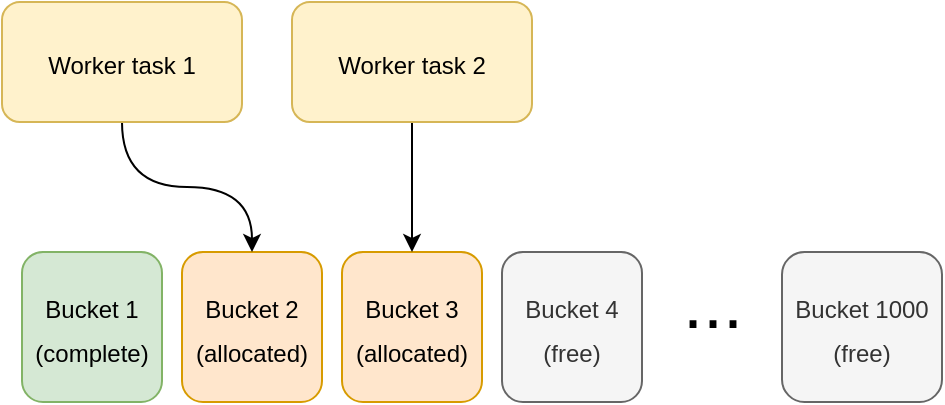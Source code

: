 <mxfile version="13.9.9" type="device"><diagram id="RHUMqW8Z5VqAvyZGF2Yg" name="Page-1"><mxGraphModel dx="1086" dy="966" grid="1" gridSize="10" guides="1" tooltips="1" connect="1" arrows="1" fold="1" page="1" pageScale="1" pageWidth="827" pageHeight="1169" math="0" shadow="0"><root><mxCell id="0"/><mxCell id="1" parent="0"/><mxCell id="HAJ3JCG6n_S_oyb-DWv0-1" value="&lt;font style=&quot;font-size: 12px&quot;&gt;Bucket 1&lt;br&gt;(complete)&lt;/font&gt;" style="rounded=1;whiteSpace=wrap;html=1;fontSize=18;labelPosition=center;verticalLabelPosition=middle;align=center;verticalAlign=middle;fillColor=#d5e8d4;strokeColor=#82b366;" vertex="1" parent="1"><mxGeometry x="100" y="395" width="70" height="75" as="geometry"/></mxCell><mxCell id="HAJ3JCG6n_S_oyb-DWv0-2" value="&lt;font style=&quot;font-size: 12px&quot;&gt;Bucket 2 (allocated)&lt;/font&gt;" style="rounded=1;whiteSpace=wrap;html=1;fontSize=18;labelPosition=center;verticalLabelPosition=middle;align=center;verticalAlign=middle;fillColor=#ffe6cc;strokeColor=#d79b00;" vertex="1" parent="1"><mxGeometry x="180" y="395" width="70" height="75" as="geometry"/></mxCell><mxCell id="HAJ3JCG6n_S_oyb-DWv0-3" value="&lt;font style=&quot;font-size: 12px&quot;&gt;Bucket 3&lt;br&gt;(allocated)&lt;br&gt;&lt;/font&gt;" style="rounded=1;whiteSpace=wrap;html=1;fontSize=18;labelPosition=center;verticalLabelPosition=middle;align=center;verticalAlign=middle;fillColor=#ffe6cc;strokeColor=#d79b00;" vertex="1" parent="1"><mxGeometry x="260" y="395" width="70" height="75" as="geometry"/></mxCell><mxCell id="HAJ3JCG6n_S_oyb-DWv0-4" value="&lt;font style=&quot;font-size: 12px&quot;&gt;Bucket 4 (free)&lt;/font&gt;" style="rounded=1;whiteSpace=wrap;html=1;fontSize=18;labelPosition=center;verticalLabelPosition=middle;align=center;verticalAlign=middle;fillColor=#f5f5f5;strokeColor=#666666;fontColor=#333333;" vertex="1" parent="1"><mxGeometry x="340" y="395" width="70" height="75" as="geometry"/></mxCell><mxCell id="HAJ3JCG6n_S_oyb-DWv0-5" value="&lt;font style=&quot;font-size: 12px&quot;&gt;Bucket 1000 (free)&lt;/font&gt;" style="rounded=1;whiteSpace=wrap;html=1;fontSize=18;labelPosition=center;verticalLabelPosition=middle;align=center;verticalAlign=middle;fillColor=#f5f5f5;strokeColor=#666666;fontColor=#333333;" vertex="1" parent="1"><mxGeometry x="480" y="395" width="80" height="75" as="geometry"/></mxCell><mxCell id="HAJ3JCG6n_S_oyb-DWv0-6" value="..." style="text;html=1;align=center;verticalAlign=middle;resizable=0;points=[];autosize=1;fontSize=36;" vertex="1" parent="1"><mxGeometry x="420" y="395" width="50" height="50" as="geometry"/></mxCell><mxCell id="HAJ3JCG6n_S_oyb-DWv0-10" style="edgeStyle=orthogonalEdgeStyle;rounded=0;orthogonalLoop=1;jettySize=auto;html=1;exitX=0.5;exitY=1;exitDx=0;exitDy=0;entryX=0.5;entryY=0;entryDx=0;entryDy=0;fontSize=18;curved=1;" edge="1" parent="1" source="HAJ3JCG6n_S_oyb-DWv0-7" target="HAJ3JCG6n_S_oyb-DWv0-2"><mxGeometry relative="1" as="geometry"/></mxCell><mxCell id="HAJ3JCG6n_S_oyb-DWv0-7" value="&lt;font style=&quot;font-size: 12px&quot;&gt;Worker task 1&lt;/font&gt;" style="rounded=1;whiteSpace=wrap;html=1;fontSize=18;fillColor=#fff2cc;strokeColor=#d6b656;" vertex="1" parent="1"><mxGeometry x="90" y="270" width="120" height="60" as="geometry"/></mxCell><mxCell id="HAJ3JCG6n_S_oyb-DWv0-12" style="edgeStyle=orthogonalEdgeStyle;curved=1;rounded=0;orthogonalLoop=1;jettySize=auto;html=1;exitX=0.5;exitY=1;exitDx=0;exitDy=0;entryX=0.5;entryY=0;entryDx=0;entryDy=0;fontSize=18;" edge="1" parent="1" source="HAJ3JCG6n_S_oyb-DWv0-11" target="HAJ3JCG6n_S_oyb-DWv0-3"><mxGeometry relative="1" as="geometry"/></mxCell><mxCell id="HAJ3JCG6n_S_oyb-DWv0-11" value="&lt;font style=&quot;font-size: 12px&quot;&gt;Worker task 2&lt;/font&gt;" style="rounded=1;whiteSpace=wrap;html=1;fontSize=18;fillColor=#fff2cc;strokeColor=#d6b656;" vertex="1" parent="1"><mxGeometry x="235" y="270" width="120" height="60" as="geometry"/></mxCell></root></mxGraphModel></diagram></mxfile>